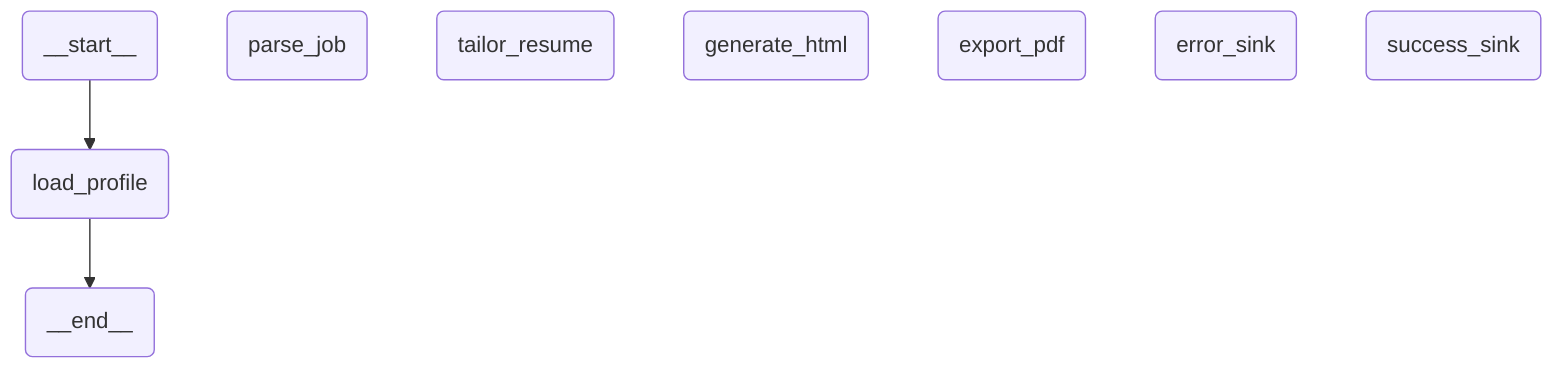 ---
config:
  flowchart:
    curve: linear
---
graph TD;
	__start__(<p>__start__</p>)
	load_profile(load_profile)
	parse_job(parse_job)
	tailor_resume(tailor_resume)
	generate_html(generate_html)
	export_pdf(export_pdf)
	error_sink(error_sink)
	success_sink(success_sink)
	__end__(<p>__end__</p>)
	__start__ --> load_profile;
	load_profile --> __end__;
	classDef default fill:#f2f0ff,line-height:1.2
	classDef first fill-opacity:0
	classDef last fill:#bfb6fc